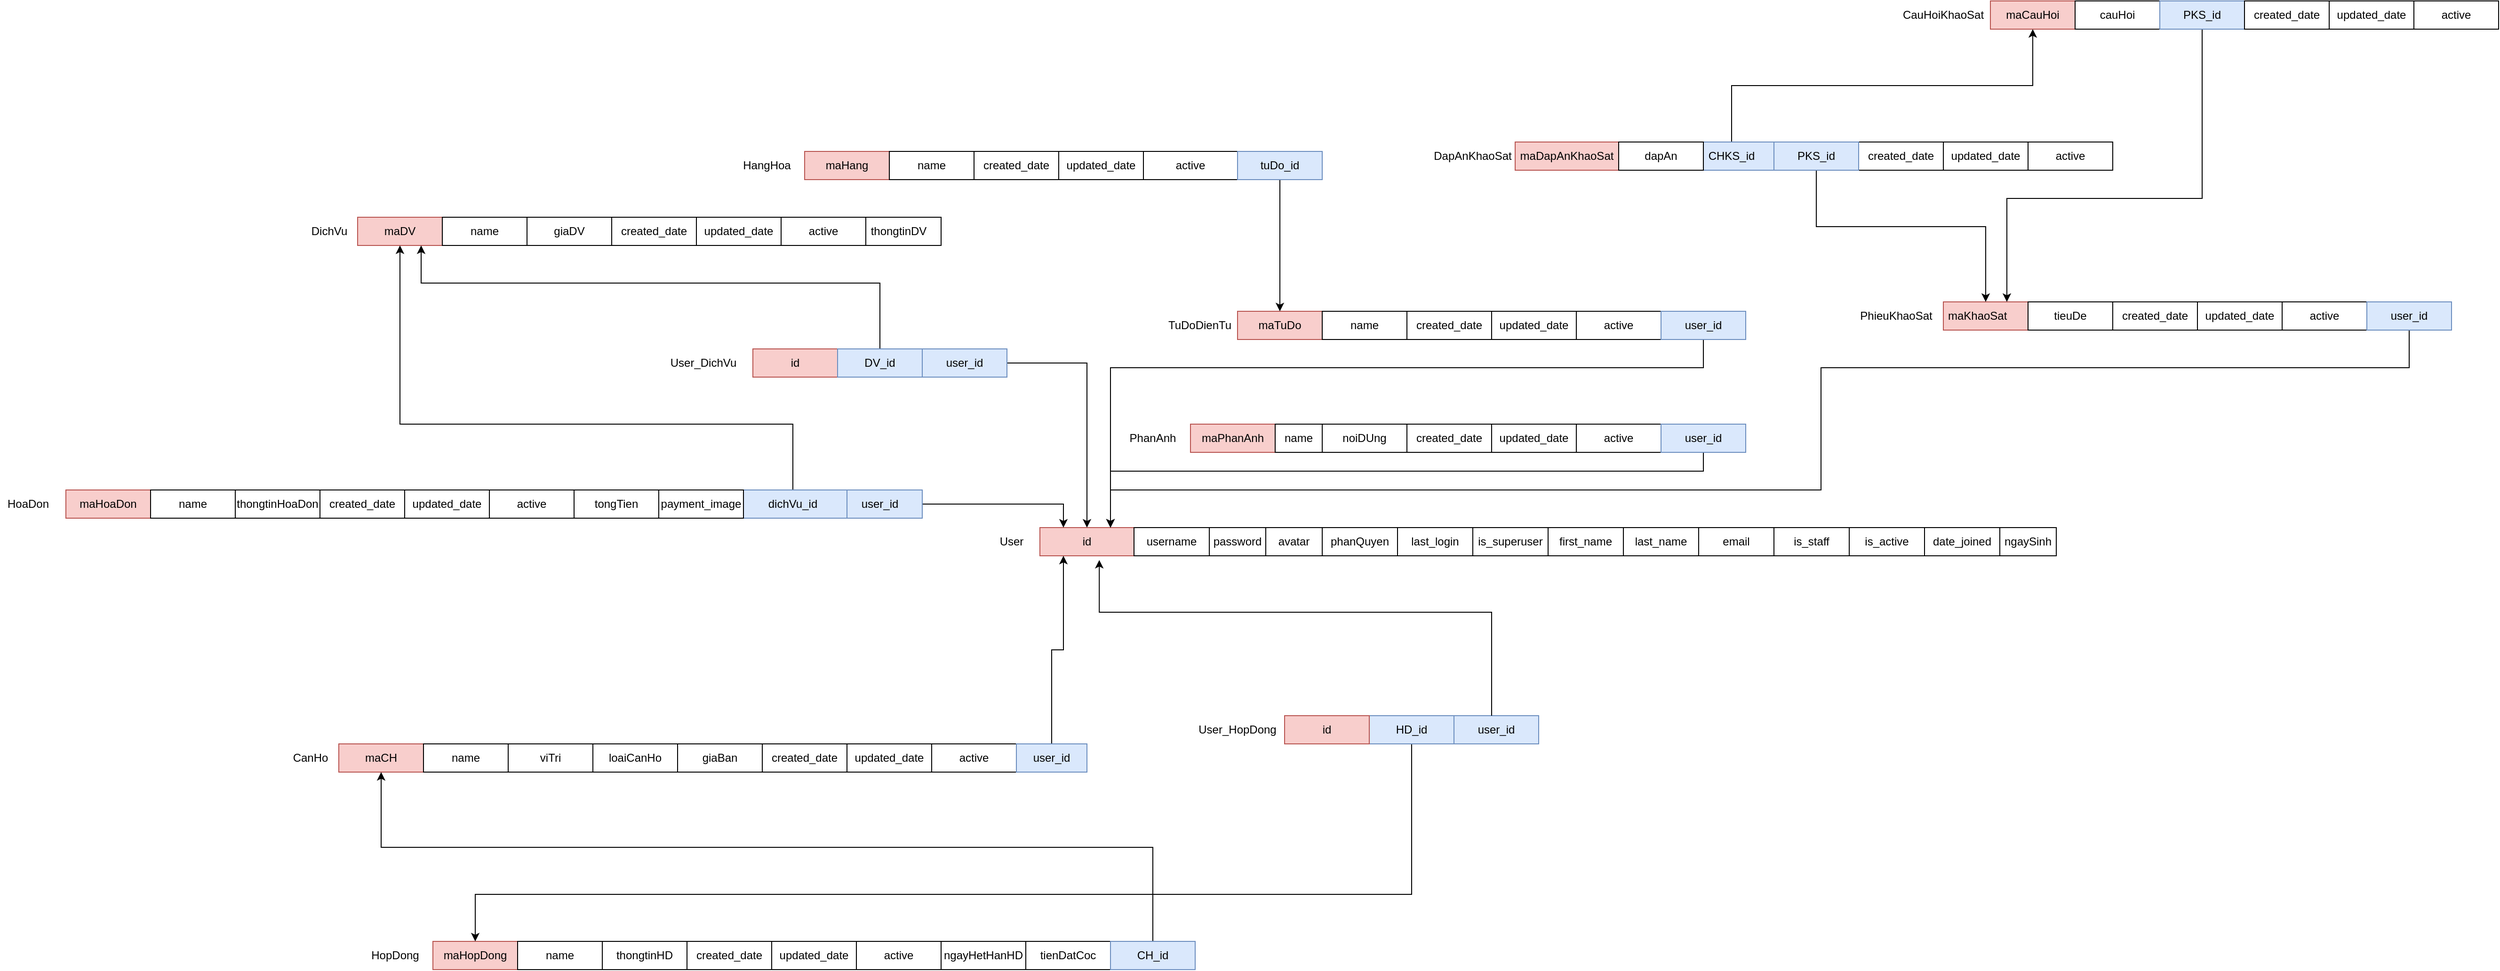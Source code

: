 <mxfile version="24.3.1" type="device">
  <diagram name="Page-1" id="q1O1vENpDjxw2p7QvaA1">
    <mxGraphModel dx="2453" dy="1975" grid="1" gridSize="10" guides="1" tooltips="1" connect="1" arrows="1" fold="1" page="1" pageScale="1" pageWidth="850" pageHeight="1100" math="0" shadow="0">
      <root>
        <mxCell id="0" />
        <mxCell id="1" parent="0" />
        <mxCell id="GTbB38UrbF-Rtl87e6up-108" value="id" style="rounded=0;whiteSpace=wrap;html=1;fillColor=#f8cecc;strokeColor=#b85450;" parent="1" vertex="1">
          <mxGeometry x="440" y="510" width="100" height="30" as="geometry" />
        </mxCell>
        <mxCell id="GTbB38UrbF-Rtl87e6up-109" value="User" style="text;html=1;align=center;verticalAlign=middle;whiteSpace=wrap;rounded=0;" parent="1" vertex="1">
          <mxGeometry x="380" y="510" width="60" height="30" as="geometry" />
        </mxCell>
        <mxCell id="GTbB38UrbF-Rtl87e6up-110" value="username" style="rounded=0;whiteSpace=wrap;html=1;" parent="1" vertex="1">
          <mxGeometry x="540" y="510" width="80" height="30" as="geometry" />
        </mxCell>
        <mxCell id="GTbB38UrbF-Rtl87e6up-111" value="password" style="rounded=0;whiteSpace=wrap;html=1;" parent="1" vertex="1">
          <mxGeometry x="620" y="510" width="60" height="30" as="geometry" />
        </mxCell>
        <mxCell id="GTbB38UrbF-Rtl87e6up-112" value="avatar" style="rounded=0;whiteSpace=wrap;html=1;" parent="1" vertex="1">
          <mxGeometry x="680" y="510" width="60" height="30" as="geometry" />
        </mxCell>
        <mxCell id="GTbB38UrbF-Rtl87e6up-113" value="phanQuyen" style="rounded=0;whiteSpace=wrap;html=1;" parent="1" vertex="1">
          <mxGeometry x="740" y="510" width="80" height="30" as="geometry" />
        </mxCell>
        <mxCell id="GTbB38UrbF-Rtl87e6up-114" value="maCH" style="rounded=0;whiteSpace=wrap;html=1;fillColor=#f8cecc;strokeColor=#b85450;" parent="1" vertex="1">
          <mxGeometry x="-305" y="740" width="90" height="30" as="geometry" />
        </mxCell>
        <mxCell id="GTbB38UrbF-Rtl87e6up-115" value="HopDong" style="text;html=1;align=center;verticalAlign=middle;whiteSpace=wrap;rounded=0;rotation=0;" parent="1" vertex="1">
          <mxGeometry x="-275" y="950" width="60" height="30" as="geometry" />
        </mxCell>
        <mxCell id="GTbB38UrbF-Rtl87e6up-116" value="name" style="rounded=0;whiteSpace=wrap;html=1;" parent="1" vertex="1">
          <mxGeometry x="-215" y="740" width="90" height="30" as="geometry" />
        </mxCell>
        <mxCell id="GTbB38UrbF-Rtl87e6up-117" value="viTri" style="rounded=0;whiteSpace=wrap;html=1;" parent="1" vertex="1">
          <mxGeometry x="-125" y="740" width="90" height="30" as="geometry" />
        </mxCell>
        <mxCell id="GTbB38UrbF-Rtl87e6up-118" value="loaiCanHo" style="rounded=0;whiteSpace=wrap;html=1;" parent="1" vertex="1">
          <mxGeometry x="-35" y="740" width="90" height="30" as="geometry" />
        </mxCell>
        <mxCell id="GTbB38UrbF-Rtl87e6up-119" value="giaBan" style="rounded=0;whiteSpace=wrap;html=1;" parent="1" vertex="1">
          <mxGeometry x="55" y="740" width="90" height="30" as="geometry" />
        </mxCell>
        <mxCell id="GTbB38UrbF-Rtl87e6up-120" value="first_name" style="rounded=0;whiteSpace=wrap;html=1;" parent="1" vertex="1">
          <mxGeometry x="980" y="510" width="80" height="30" as="geometry" />
        </mxCell>
        <mxCell id="GTbB38UrbF-Rtl87e6up-121" value="last_login" style="rounded=0;whiteSpace=wrap;html=1;" parent="1" vertex="1">
          <mxGeometry x="820" y="510" width="80" height="30" as="geometry" />
        </mxCell>
        <mxCell id="GTbB38UrbF-Rtl87e6up-122" value="is_superuser" style="rounded=0;whiteSpace=wrap;html=1;" parent="1" vertex="1">
          <mxGeometry x="900" y="510" width="80" height="30" as="geometry" />
        </mxCell>
        <mxCell id="GTbB38UrbF-Rtl87e6up-123" value="last_name" style="rounded=0;whiteSpace=wrap;html=1;" parent="1" vertex="1">
          <mxGeometry x="1060" y="510" width="80" height="30" as="geometry" />
        </mxCell>
        <mxCell id="GTbB38UrbF-Rtl87e6up-124" value="email" style="rounded=0;whiteSpace=wrap;html=1;" parent="1" vertex="1">
          <mxGeometry x="1140" y="510" width="80" height="30" as="geometry" />
        </mxCell>
        <mxCell id="GTbB38UrbF-Rtl87e6up-125" value="is_staff" style="rounded=0;whiteSpace=wrap;html=1;" parent="1" vertex="1">
          <mxGeometry x="1220" y="510" width="80" height="30" as="geometry" />
        </mxCell>
        <mxCell id="GTbB38UrbF-Rtl87e6up-126" value="is_active" style="rounded=0;whiteSpace=wrap;html=1;" parent="1" vertex="1">
          <mxGeometry x="1300" y="510" width="80" height="30" as="geometry" />
        </mxCell>
        <mxCell id="GTbB38UrbF-Rtl87e6up-127" value="date_joined" style="rounded=0;whiteSpace=wrap;html=1;" parent="1" vertex="1">
          <mxGeometry x="1380" y="510" width="80" height="30" as="geometry" />
        </mxCell>
        <mxCell id="GTbB38UrbF-Rtl87e6up-128" value="ngaySinh" style="rounded=0;whiteSpace=wrap;html=1;" parent="1" vertex="1">
          <mxGeometry x="1460" y="510" width="60" height="30" as="geometry" />
        </mxCell>
        <mxCell id="GTbB38UrbF-Rtl87e6up-129" value="CanHo" style="text;html=1;align=center;verticalAlign=middle;whiteSpace=wrap;rounded=0;" parent="1" vertex="1">
          <mxGeometry x="-365" y="740" width="60" height="30" as="geometry" />
        </mxCell>
        <mxCell id="GTbB38UrbF-Rtl87e6up-130" value="maHopDong" style="rounded=0;whiteSpace=wrap;html=1;fillColor=#f8cecc;strokeColor=#b85450;" parent="1" vertex="1">
          <mxGeometry x="-205" y="950" width="90" height="30" as="geometry" />
        </mxCell>
        <mxCell id="GTbB38UrbF-Rtl87e6up-131" value="name" style="rounded=0;whiteSpace=wrap;html=1;" parent="1" vertex="1">
          <mxGeometry x="-115" y="950" width="90" height="30" as="geometry" />
        </mxCell>
        <mxCell id="GTbB38UrbF-Rtl87e6up-132" value="thongtinHD" style="rounded=0;whiteSpace=wrap;html=1;" parent="1" vertex="1">
          <mxGeometry x="-25" y="950" width="90" height="30" as="geometry" />
        </mxCell>
        <mxCell id="GTbB38UrbF-Rtl87e6up-133" value="created_date" style="rounded=0;whiteSpace=wrap;html=1;" parent="1" vertex="1">
          <mxGeometry x="65" y="950" width="90" height="30" as="geometry" />
        </mxCell>
        <mxCell id="GTbB38UrbF-Rtl87e6up-134" value="ngayHetHanHD" style="rounded=0;whiteSpace=wrap;html=1;" parent="1" vertex="1">
          <mxGeometry x="335" y="950" width="90" height="30" as="geometry" />
        </mxCell>
        <mxCell id="GTbB38UrbF-Rtl87e6up-135" value="tienDatCoc" style="rounded=0;whiteSpace=wrap;html=1;" parent="1" vertex="1">
          <mxGeometry x="425" y="950" width="90" height="30" as="geometry" />
        </mxCell>
        <mxCell id="GTbB38UrbF-Rtl87e6up-136" value="HoaDon" style="text;html=1;align=center;verticalAlign=middle;whiteSpace=wrap;rounded=0;rotation=0;" parent="1" vertex="1">
          <mxGeometry x="-665" y="470" width="60" height="30" as="geometry" />
        </mxCell>
        <mxCell id="GTbB38UrbF-Rtl87e6up-137" value="maHoaDon" style="rounded=0;whiteSpace=wrap;html=1;fillColor=#f8cecc;strokeColor=#b85450;" parent="1" vertex="1">
          <mxGeometry x="-595" y="470" width="90" height="30" as="geometry" />
        </mxCell>
        <mxCell id="GTbB38UrbF-Rtl87e6up-138" value="name" style="rounded=0;whiteSpace=wrap;html=1;" parent="1" vertex="1">
          <mxGeometry x="-505" y="470" width="90" height="30" as="geometry" />
        </mxCell>
        <mxCell id="GTbB38UrbF-Rtl87e6up-139" value="thongtinHoaDon" style="rounded=0;whiteSpace=wrap;html=1;" parent="1" vertex="1">
          <mxGeometry x="-415" y="470" width="90" height="30" as="geometry" />
        </mxCell>
        <mxCell id="GTbB38UrbF-Rtl87e6up-140" value="created_date" style="rounded=0;whiteSpace=wrap;html=1;" parent="1" vertex="1">
          <mxGeometry x="-325" y="470" width="90" height="30" as="geometry" />
        </mxCell>
        <mxCell id="GTbB38UrbF-Rtl87e6up-141" value="tongTien" style="rounded=0;whiteSpace=wrap;html=1;" parent="1" vertex="1">
          <mxGeometry x="-55" y="470" width="90" height="30" as="geometry" />
        </mxCell>
        <mxCell id="GTbB38UrbF-Rtl87e6up-142" value="DichVu" style="text;html=1;align=center;verticalAlign=middle;whiteSpace=wrap;rounded=0;rotation=0;" parent="1" vertex="1">
          <mxGeometry x="-345" y="180" width="60" height="30" as="geometry" />
        </mxCell>
        <mxCell id="GTbB38UrbF-Rtl87e6up-143" value="maDV" style="rounded=0;whiteSpace=wrap;html=1;fillColor=#f8cecc;strokeColor=#b85450;" parent="1" vertex="1">
          <mxGeometry x="-285" y="180" width="90" height="30" as="geometry" />
        </mxCell>
        <mxCell id="GTbB38UrbF-Rtl87e6up-144" value="name" style="rounded=0;whiteSpace=wrap;html=1;" parent="1" vertex="1">
          <mxGeometry x="-195" y="180" width="90" height="30" as="geometry" />
        </mxCell>
        <mxCell id="GTbB38UrbF-Rtl87e6up-145" value="giaDV" style="rounded=0;whiteSpace=wrap;html=1;" parent="1" vertex="1">
          <mxGeometry x="-105" y="180" width="90" height="30" as="geometry" />
        </mxCell>
        <mxCell id="GTbB38UrbF-Rtl87e6up-146" value="created_date" style="rounded=0;whiteSpace=wrap;html=1;" parent="1" vertex="1">
          <mxGeometry x="-15" y="180" width="90" height="30" as="geometry" />
        </mxCell>
        <mxCell id="GTbB38UrbF-Rtl87e6up-147" value="thongtinDV" style="rounded=0;whiteSpace=wrap;html=1;" parent="1" vertex="1">
          <mxGeometry x="245" y="180" width="90" height="30" as="geometry" />
        </mxCell>
        <mxCell id="GTbB38UrbF-Rtl87e6up-148" value="TuDoDienTu" style="text;html=1;align=center;verticalAlign=middle;whiteSpace=wrap;rounded=0;rotation=0;" parent="1" vertex="1">
          <mxGeometry x="580" y="280" width="60" height="30" as="geometry" />
        </mxCell>
        <mxCell id="GTbB38UrbF-Rtl87e6up-149" value="maTuDo" style="rounded=0;whiteSpace=wrap;html=1;fillColor=#f8cecc;strokeColor=#b85450;" parent="1" vertex="1">
          <mxGeometry x="650" y="280" width="90" height="30" as="geometry" />
        </mxCell>
        <mxCell id="GTbB38UrbF-Rtl87e6up-150" value="name" style="rounded=0;whiteSpace=wrap;html=1;" parent="1" vertex="1">
          <mxGeometry x="740" y="280" width="90" height="30" as="geometry" />
        </mxCell>
        <mxCell id="GTbB38UrbF-Rtl87e6up-151" value="created_date" style="rounded=0;whiteSpace=wrap;html=1;" parent="1" vertex="1">
          <mxGeometry x="830" y="280" width="90" height="30" as="geometry" />
        </mxCell>
        <mxCell id="GTbB38UrbF-Rtl87e6up-152" value="active" style="rounded=0;whiteSpace=wrap;html=1;" parent="1" vertex="1">
          <mxGeometry x="1010" y="280" width="90" height="30" as="geometry" />
        </mxCell>
        <mxCell id="GTbB38UrbF-Rtl87e6up-153" value="updated_date" style="rounded=0;whiteSpace=wrap;html=1;" parent="1" vertex="1">
          <mxGeometry x="920" y="280" width="90" height="30" as="geometry" />
        </mxCell>
        <mxCell id="GTbB38UrbF-Rtl87e6up-154" value="updated_date" style="rounded=0;whiteSpace=wrap;html=1;" parent="1" vertex="1">
          <mxGeometry x="75" y="180" width="90" height="30" as="geometry" />
        </mxCell>
        <mxCell id="GTbB38UrbF-Rtl87e6up-155" value="active" style="rounded=0;whiteSpace=wrap;html=1;" parent="1" vertex="1">
          <mxGeometry x="165" y="180" width="90" height="30" as="geometry" />
        </mxCell>
        <mxCell id="GTbB38UrbF-Rtl87e6up-156" value="updated_date" style="rounded=0;whiteSpace=wrap;html=1;" parent="1" vertex="1">
          <mxGeometry x="-235" y="470" width="90" height="30" as="geometry" />
        </mxCell>
        <mxCell id="GTbB38UrbF-Rtl87e6up-157" value="active" style="rounded=0;whiteSpace=wrap;html=1;" parent="1" vertex="1">
          <mxGeometry x="-145" y="470" width="90" height="30" as="geometry" />
        </mxCell>
        <mxCell id="GTbB38UrbF-Rtl87e6up-158" value="updated_date" style="rounded=0;whiteSpace=wrap;html=1;" parent="1" vertex="1">
          <mxGeometry x="155" y="950" width="90" height="30" as="geometry" />
        </mxCell>
        <mxCell id="GTbB38UrbF-Rtl87e6up-159" value="active" style="rounded=0;whiteSpace=wrap;html=1;" parent="1" vertex="1">
          <mxGeometry x="245" y="950" width="90" height="30" as="geometry" />
        </mxCell>
        <mxCell id="GTbB38UrbF-Rtl87e6up-160" value="updated_date" style="rounded=0;whiteSpace=wrap;html=1;" parent="1" vertex="1">
          <mxGeometry x="235" y="740" width="90" height="30" as="geometry" />
        </mxCell>
        <mxCell id="GTbB38UrbF-Rtl87e6up-161" value="created_date" style="rounded=0;whiteSpace=wrap;html=1;" parent="1" vertex="1">
          <mxGeometry x="145" y="740" width="90" height="30" as="geometry" />
        </mxCell>
        <mxCell id="GTbB38UrbF-Rtl87e6up-162" value="active" style="rounded=0;whiteSpace=wrap;html=1;" parent="1" vertex="1">
          <mxGeometry x="325" y="740" width="90" height="30" as="geometry" />
        </mxCell>
        <mxCell id="GTbB38UrbF-Rtl87e6up-163" value="HangHoa" style="text;html=1;align=center;verticalAlign=middle;whiteSpace=wrap;rounded=0;rotation=0;" parent="1" vertex="1">
          <mxGeometry x="120" y="110" width="60" height="30" as="geometry" />
        </mxCell>
        <mxCell id="GTbB38UrbF-Rtl87e6up-164" value="maHang" style="rounded=0;whiteSpace=wrap;html=1;fillColor=#f8cecc;strokeColor=#b85450;" parent="1" vertex="1">
          <mxGeometry x="190" y="110" width="90" height="30" as="geometry" />
        </mxCell>
        <mxCell id="GTbB38UrbF-Rtl87e6up-165" value="name" style="rounded=0;whiteSpace=wrap;html=1;" parent="1" vertex="1">
          <mxGeometry x="280" y="110" width="90" height="30" as="geometry" />
        </mxCell>
        <mxCell id="GTbB38UrbF-Rtl87e6up-166" value="created_date" style="rounded=0;whiteSpace=wrap;html=1;" parent="1" vertex="1">
          <mxGeometry x="370" y="110" width="90" height="30" as="geometry" />
        </mxCell>
        <mxCell id="GTbB38UrbF-Rtl87e6up-167" value="active" style="rounded=0;whiteSpace=wrap;html=1;" parent="1" vertex="1">
          <mxGeometry x="550" y="110" width="100" height="30" as="geometry" />
        </mxCell>
        <mxCell id="GTbB38UrbF-Rtl87e6up-168" value="updated_date" style="rounded=0;whiteSpace=wrap;html=1;" parent="1" vertex="1">
          <mxGeometry x="460" y="110" width="90" height="30" as="geometry" />
        </mxCell>
        <mxCell id="GTbB38UrbF-Rtl87e6up-169" value="PhanAnh" style="text;html=1;align=center;verticalAlign=middle;whiteSpace=wrap;rounded=0;rotation=0;" parent="1" vertex="1">
          <mxGeometry x="530" y="400" width="60" height="30" as="geometry" />
        </mxCell>
        <mxCell id="GTbB38UrbF-Rtl87e6up-170" value="maPhanAnh" style="rounded=0;whiteSpace=wrap;html=1;fillColor=#f8cecc;strokeColor=#b85450;" parent="1" vertex="1">
          <mxGeometry x="600" y="400" width="90" height="30" as="geometry" />
        </mxCell>
        <mxCell id="GTbB38UrbF-Rtl87e6up-171" value="noiDUng" style="rounded=0;whiteSpace=wrap;html=1;" parent="1" vertex="1">
          <mxGeometry x="740" y="400" width="90" height="30" as="geometry" />
        </mxCell>
        <mxCell id="GTbB38UrbF-Rtl87e6up-172" value="created_date" style="rounded=0;whiteSpace=wrap;html=1;" parent="1" vertex="1">
          <mxGeometry x="830" y="400" width="90" height="30" as="geometry" />
        </mxCell>
        <mxCell id="GTbB38UrbF-Rtl87e6up-173" value="active" style="rounded=0;whiteSpace=wrap;html=1;" parent="1" vertex="1">
          <mxGeometry x="1010" y="400" width="90" height="30" as="geometry" />
        </mxCell>
        <mxCell id="GTbB38UrbF-Rtl87e6up-174" value="updated_date" style="rounded=0;whiteSpace=wrap;html=1;" parent="1" vertex="1">
          <mxGeometry x="920" y="400" width="90" height="30" as="geometry" />
        </mxCell>
        <mxCell id="GTbB38UrbF-Rtl87e6up-175" value="PhieuKhaoSat" style="text;html=1;align=center;verticalAlign=middle;whiteSpace=wrap;rounded=0;rotation=0;" parent="1" vertex="1">
          <mxGeometry x="1320" y="270" width="60" height="30" as="geometry" />
        </mxCell>
        <mxCell id="GTbB38UrbF-Rtl87e6up-176" value="maKhaoSat&lt;span style=&quot;white-space: pre;&quot;&gt;&#x9;&lt;/span&gt;" style="rounded=0;whiteSpace=wrap;html=1;fillColor=#f8cecc;strokeColor=#b85450;" parent="1" vertex="1">
          <mxGeometry x="1400" y="270" width="90" height="30" as="geometry" />
        </mxCell>
        <mxCell id="GTbB38UrbF-Rtl87e6up-177" value="tieuDe" style="rounded=0;whiteSpace=wrap;html=1;" parent="1" vertex="1">
          <mxGeometry x="1490" y="270" width="90" height="30" as="geometry" />
        </mxCell>
        <mxCell id="GTbB38UrbF-Rtl87e6up-179" value="active" style="rounded=0;whiteSpace=wrap;html=1;" parent="1" vertex="1">
          <mxGeometry x="1760" y="270" width="90" height="30" as="geometry" />
        </mxCell>
        <mxCell id="GTbB38UrbF-Rtl87e6up-180" value="updated_date" style="rounded=0;whiteSpace=wrap;html=1;" parent="1" vertex="1">
          <mxGeometry x="1670" y="270" width="90" height="30" as="geometry" />
        </mxCell>
        <mxCell id="GTbB38UrbF-Rtl87e6up-181" value="created_date" style="rounded=0;whiteSpace=wrap;html=1;" parent="1" vertex="1">
          <mxGeometry x="1580" y="270" width="90" height="30" as="geometry" />
        </mxCell>
        <mxCell id="GTbB38UrbF-Rtl87e6up-182" style="edgeStyle=orthogonalEdgeStyle;rounded=0;orthogonalLoop=1;jettySize=auto;html=1;entryX=0.25;entryY=0;entryDx=0;entryDy=0;" parent="1" source="GTbB38UrbF-Rtl87e6up-183" target="GTbB38UrbF-Rtl87e6up-108" edge="1">
          <mxGeometry relative="1" as="geometry" />
        </mxCell>
        <mxCell id="GTbB38UrbF-Rtl87e6up-183" value="user_id" style="rounded=0;whiteSpace=wrap;html=1;fillColor=#dae8fc;strokeColor=#6c8ebf;" parent="1" vertex="1">
          <mxGeometry x="225" y="470" width="90" height="30" as="geometry" />
        </mxCell>
        <mxCell id="GTbB38UrbF-Rtl87e6up-219" style="edgeStyle=orthogonalEdgeStyle;rounded=0;orthogonalLoop=1;jettySize=auto;html=1;entryX=0.5;entryY=0;entryDx=0;entryDy=0;" parent="1" source="GTbB38UrbF-Rtl87e6up-185" target="GTbB38UrbF-Rtl87e6up-108" edge="1">
          <mxGeometry relative="1" as="geometry" />
        </mxCell>
        <mxCell id="GTbB38UrbF-Rtl87e6up-185" value="user_id" style="rounded=0;whiteSpace=wrap;html=1;fillColor=#dae8fc;strokeColor=#6c8ebf;" parent="1" vertex="1">
          <mxGeometry x="315" y="320" width="90" height="30" as="geometry" />
        </mxCell>
        <mxCell id="GTbB38UrbF-Rtl87e6up-187" style="edgeStyle=orthogonalEdgeStyle;rounded=0;orthogonalLoop=1;jettySize=auto;html=1;entryX=0.5;entryY=1;entryDx=0;entryDy=0;" parent="1" source="GTbB38UrbF-Rtl87e6up-188" target="GTbB38UrbF-Rtl87e6up-143" edge="1">
          <mxGeometry relative="1" as="geometry">
            <Array as="points">
              <mxPoint x="178" y="400" />
              <mxPoint x="-240" y="400" />
            </Array>
          </mxGeometry>
        </mxCell>
        <mxCell id="GTbB38UrbF-Rtl87e6up-188" value="dichVu_id" style="rounded=0;whiteSpace=wrap;html=1;fillColor=#dae8fc;strokeColor=#6c8ebf;" parent="1" vertex="1">
          <mxGeometry x="120" y="470" width="115" height="30" as="geometry" />
        </mxCell>
        <mxCell id="GTbB38UrbF-Rtl87e6up-192" style="edgeStyle=orthogonalEdgeStyle;rounded=0;orthogonalLoop=1;jettySize=auto;html=1;entryX=0.75;entryY=0;entryDx=0;entryDy=0;" parent="1" source="GTbB38UrbF-Rtl87e6up-193" target="GTbB38UrbF-Rtl87e6up-108" edge="1">
          <mxGeometry relative="1" as="geometry">
            <Array as="points">
              <mxPoint x="1145" y="340" />
              <mxPoint x="515" y="340" />
            </Array>
          </mxGeometry>
        </mxCell>
        <mxCell id="GTbB38UrbF-Rtl87e6up-193" value="user_id" style="rounded=0;whiteSpace=wrap;html=1;fillColor=#dae8fc;strokeColor=#6c8ebf;" parent="1" vertex="1">
          <mxGeometry x="1100" y="280" width="90" height="30" as="geometry" />
        </mxCell>
        <mxCell id="GTbB38UrbF-Rtl87e6up-194" style="edgeStyle=orthogonalEdgeStyle;rounded=0;orthogonalLoop=1;jettySize=auto;html=1;entryX=0.5;entryY=0;entryDx=0;entryDy=0;" parent="1" source="GTbB38UrbF-Rtl87e6up-195" target="GTbB38UrbF-Rtl87e6up-149" edge="1">
          <mxGeometry relative="1" as="geometry" />
        </mxCell>
        <mxCell id="GTbB38UrbF-Rtl87e6up-195" value="tuDo_id" style="rounded=0;whiteSpace=wrap;html=1;fillColor=#dae8fc;strokeColor=#6c8ebf;" parent="1" vertex="1">
          <mxGeometry x="650" y="110" width="90" height="30" as="geometry" />
        </mxCell>
        <mxCell id="GTbB38UrbF-Rtl87e6up-196" style="edgeStyle=orthogonalEdgeStyle;rounded=0;orthogonalLoop=1;jettySize=auto;html=1;entryX=0.5;entryY=1;entryDx=0;entryDy=0;" parent="1" source="GTbB38UrbF-Rtl87e6up-197" target="GTbB38UrbF-Rtl87e6up-114" edge="1">
          <mxGeometry relative="1" as="geometry">
            <Array as="points">
              <mxPoint x="560" y="850" />
              <mxPoint x="-260" y="850" />
            </Array>
          </mxGeometry>
        </mxCell>
        <mxCell id="GTbB38UrbF-Rtl87e6up-197" value="CH_id" style="rounded=0;whiteSpace=wrap;html=1;fillColor=#dae8fc;strokeColor=#6c8ebf;" parent="1" vertex="1">
          <mxGeometry x="515" y="950" width="90" height="30" as="geometry" />
        </mxCell>
        <mxCell id="GTbB38UrbF-Rtl87e6up-198" style="edgeStyle=orthogonalEdgeStyle;rounded=0;orthogonalLoop=1;jettySize=auto;html=1;entryX=0.25;entryY=1;entryDx=0;entryDy=0;" parent="1" source="GTbB38UrbF-Rtl87e6up-199" target="GTbB38UrbF-Rtl87e6up-108" edge="1">
          <mxGeometry relative="1" as="geometry" />
        </mxCell>
        <mxCell id="GTbB38UrbF-Rtl87e6up-199" value="user_id" style="rounded=0;whiteSpace=wrap;html=1;fillColor=#dae8fc;strokeColor=#6c8ebf;" parent="1" vertex="1">
          <mxGeometry x="415" y="740" width="75" height="30" as="geometry" />
        </mxCell>
        <mxCell id="GTbB38UrbF-Rtl87e6up-200" value="User_HopDong" style="text;html=1;align=center;verticalAlign=middle;whiteSpace=wrap;rounded=0;" parent="1" vertex="1">
          <mxGeometry x="620" y="710" width="60" height="30" as="geometry" />
        </mxCell>
        <mxCell id="GTbB38UrbF-Rtl87e6up-201" style="edgeStyle=orthogonalEdgeStyle;rounded=0;orthogonalLoop=1;jettySize=auto;html=1;entryX=0.5;entryY=0;entryDx=0;entryDy=0;exitX=0.5;exitY=1;exitDx=0;exitDy=0;" parent="1" source="GTbB38UrbF-Rtl87e6up-202" target="GTbB38UrbF-Rtl87e6up-130" edge="1">
          <mxGeometry relative="1" as="geometry">
            <Array as="points">
              <mxPoint x="835" y="900" />
              <mxPoint x="-160" y="900" />
            </Array>
          </mxGeometry>
        </mxCell>
        <mxCell id="GTbB38UrbF-Rtl87e6up-202" value="HD_id" style="rounded=0;whiteSpace=wrap;html=1;fillColor=#dae8fc;strokeColor=#6c8ebf;" parent="1" vertex="1">
          <mxGeometry x="790" y="710" width="90" height="30" as="geometry" />
        </mxCell>
        <mxCell id="GTbB38UrbF-Rtl87e6up-203" value="id" style="rounded=0;whiteSpace=wrap;html=1;fillColor=#f8cecc;strokeColor=#b85450;" parent="1" vertex="1">
          <mxGeometry x="700" y="710" width="90" height="30" as="geometry" />
        </mxCell>
        <mxCell id="GTbB38UrbF-Rtl87e6up-204" value="user_id" style="rounded=0;whiteSpace=wrap;html=1;fillColor=#dae8fc;strokeColor=#6c8ebf;" parent="1" vertex="1">
          <mxGeometry x="880" y="710" width="90" height="30" as="geometry" />
        </mxCell>
        <mxCell id="GTbB38UrbF-Rtl87e6up-205" style="edgeStyle=orthogonalEdgeStyle;rounded=0;orthogonalLoop=1;jettySize=auto;html=1;entryX=0.631;entryY=1.148;entryDx=0;entryDy=0;entryPerimeter=0;" parent="1" source="GTbB38UrbF-Rtl87e6up-204" target="GTbB38UrbF-Rtl87e6up-108" edge="1">
          <mxGeometry relative="1" as="geometry">
            <Array as="points">
              <mxPoint x="920" y="600" />
              <mxPoint x="503" y="600" />
            </Array>
          </mxGeometry>
        </mxCell>
        <mxCell id="GTbB38UrbF-Rtl87e6up-206" style="edgeStyle=orthogonalEdgeStyle;rounded=0;orthogonalLoop=1;jettySize=auto;html=1;entryX=0.75;entryY=0;entryDx=0;entryDy=0;" parent="1" source="GTbB38UrbF-Rtl87e6up-207" target="GTbB38UrbF-Rtl87e6up-108" edge="1">
          <mxGeometry relative="1" as="geometry">
            <Array as="points">
              <mxPoint x="1145" y="450" />
              <mxPoint x="515" y="450" />
            </Array>
          </mxGeometry>
        </mxCell>
        <mxCell id="GTbB38UrbF-Rtl87e6up-207" value="user_id" style="rounded=0;whiteSpace=wrap;html=1;fillColor=#dae8fc;strokeColor=#6c8ebf;" parent="1" vertex="1">
          <mxGeometry x="1100" y="400" width="90" height="30" as="geometry" />
        </mxCell>
        <mxCell id="GTbB38UrbF-Rtl87e6up-214" value="name" style="rounded=0;whiteSpace=wrap;html=1;" parent="1" vertex="1">
          <mxGeometry x="690" y="400" width="50" height="30" as="geometry" />
        </mxCell>
        <mxCell id="GTbB38UrbF-Rtl87e6up-215" value="User_DichVu" style="text;html=1;align=center;verticalAlign=middle;whiteSpace=wrap;rounded=0;rotation=0;" parent="1" vertex="1">
          <mxGeometry x="40" y="320" width="85" height="30" as="geometry" />
        </mxCell>
        <mxCell id="GTbB38UrbF-Rtl87e6up-218" style="edgeStyle=orthogonalEdgeStyle;rounded=0;orthogonalLoop=1;jettySize=auto;html=1;entryX=0.75;entryY=1;entryDx=0;entryDy=0;exitX=0.5;exitY=0;exitDx=0;exitDy=0;" parent="1" source="GTbB38UrbF-Rtl87e6up-217" target="GTbB38UrbF-Rtl87e6up-143" edge="1">
          <mxGeometry relative="1" as="geometry">
            <Array as="points">
              <mxPoint x="270" y="250" />
              <mxPoint x="-217" y="250" />
            </Array>
          </mxGeometry>
        </mxCell>
        <mxCell id="GTbB38UrbF-Rtl87e6up-216" value="id" style="rounded=0;whiteSpace=wrap;html=1;fillColor=#f8cecc;strokeColor=#b85450;" parent="1" vertex="1">
          <mxGeometry x="135" y="320" width="90" height="30" as="geometry" />
        </mxCell>
        <mxCell id="GTbB38UrbF-Rtl87e6up-217" value="DV_id" style="rounded=0;whiteSpace=wrap;html=1;fillColor=#dae8fc;strokeColor=#6c8ebf;" parent="1" vertex="1">
          <mxGeometry x="225" y="320" width="90" height="30" as="geometry" />
        </mxCell>
        <mxCell id="GTbB38UrbF-Rtl87e6up-221" value="CauHoiKhaoSat" style="text;html=1;align=center;verticalAlign=middle;whiteSpace=wrap;rounded=0;rotation=0;" parent="1" vertex="1">
          <mxGeometry x="1370" y="-50" width="60" height="30" as="geometry" />
        </mxCell>
        <mxCell id="GTbB38UrbF-Rtl87e6up-222" value="maCauHoi" style="rounded=0;whiteSpace=wrap;html=1;fillColor=#f8cecc;strokeColor=#b85450;" parent="1" vertex="1">
          <mxGeometry x="1450" y="-50" width="90" height="30" as="geometry" />
        </mxCell>
        <mxCell id="GTbB38UrbF-Rtl87e6up-223" value="cauHoi" style="rounded=0;whiteSpace=wrap;html=1;" parent="1" vertex="1">
          <mxGeometry x="1540" y="-50" width="90" height="30" as="geometry" />
        </mxCell>
        <mxCell id="GTbB38UrbF-Rtl87e6up-240" style="edgeStyle=orthogonalEdgeStyle;rounded=0;orthogonalLoop=1;jettySize=auto;html=1;entryX=0.75;entryY=0;entryDx=0;entryDy=0;exitX=0.5;exitY=1;exitDx=0;exitDy=0;" parent="1" source="GTbB38UrbF-Rtl87e6up-224" target="GTbB38UrbF-Rtl87e6up-176" edge="1">
          <mxGeometry relative="1" as="geometry">
            <Array as="points">
              <mxPoint x="1675" y="160" />
              <mxPoint x="1468" y="160" />
            </Array>
          </mxGeometry>
        </mxCell>
        <mxCell id="GTbB38UrbF-Rtl87e6up-224" value="PKS_id" style="rounded=0;whiteSpace=wrap;html=1;fillColor=#dae8fc;strokeColor=#6c8ebf;" parent="1" vertex="1">
          <mxGeometry x="1630" y="-50" width="90" height="30" as="geometry" />
        </mxCell>
        <mxCell id="GTbB38UrbF-Rtl87e6up-225" value="active" style="rounded=0;whiteSpace=wrap;html=1;" parent="1" vertex="1">
          <mxGeometry x="1900" y="-50" width="90" height="30" as="geometry" />
        </mxCell>
        <mxCell id="GTbB38UrbF-Rtl87e6up-226" value="updated_date" style="rounded=0;whiteSpace=wrap;html=1;" parent="1" vertex="1">
          <mxGeometry x="1810" y="-50" width="90" height="30" as="geometry" />
        </mxCell>
        <mxCell id="GTbB38UrbF-Rtl87e6up-227" value="created_date" style="rounded=0;whiteSpace=wrap;html=1;" parent="1" vertex="1">
          <mxGeometry x="1720" y="-50" width="90" height="30" as="geometry" />
        </mxCell>
        <mxCell id="GTbB38UrbF-Rtl87e6up-229" value="DapAnKhaoSat" style="text;html=1;align=center;verticalAlign=middle;whiteSpace=wrap;rounded=0;rotation=0;" parent="1" vertex="1">
          <mxGeometry x="870" y="100" width="60" height="30" as="geometry" />
        </mxCell>
        <mxCell id="GTbB38UrbF-Rtl87e6up-230" value="maDapAnKhaoSat" style="rounded=0;whiteSpace=wrap;html=1;fillColor=#f8cecc;strokeColor=#b85450;" parent="1" vertex="1">
          <mxGeometry x="945" y="100" width="110" height="30" as="geometry" />
        </mxCell>
        <mxCell id="GTbB38UrbF-Rtl87e6up-247" style="edgeStyle=orthogonalEdgeStyle;rounded=0;orthogonalLoop=1;jettySize=auto;html=1;entryX=0.5;entryY=1;entryDx=0;entryDy=0;" parent="1" source="GTbB38UrbF-Rtl87e6up-232" target="GTbB38UrbF-Rtl87e6up-222" edge="1">
          <mxGeometry relative="1" as="geometry">
            <Array as="points">
              <mxPoint x="1175" y="40" />
              <mxPoint x="1495" y="40" />
            </Array>
          </mxGeometry>
        </mxCell>
        <mxCell id="GTbB38UrbF-Rtl87e6up-232" value="CHKS_id" style="rounded=0;whiteSpace=wrap;html=1;fillColor=#dae8fc;strokeColor=#6c8ebf;" parent="1" vertex="1">
          <mxGeometry x="1130" y="100" width="90" height="30" as="geometry" />
        </mxCell>
        <mxCell id="GTbB38UrbF-Rtl87e6up-233" value="active" style="rounded=0;whiteSpace=wrap;html=1;" parent="1" vertex="1">
          <mxGeometry x="1490" y="100" width="90" height="30" as="geometry" />
        </mxCell>
        <mxCell id="GTbB38UrbF-Rtl87e6up-234" value="updated_date" style="rounded=0;whiteSpace=wrap;html=1;" parent="1" vertex="1">
          <mxGeometry x="1400" y="100" width="90" height="30" as="geometry" />
        </mxCell>
        <mxCell id="GTbB38UrbF-Rtl87e6up-235" value="created_date" style="rounded=0;whiteSpace=wrap;html=1;" parent="1" vertex="1">
          <mxGeometry x="1310" y="100" width="90" height="30" as="geometry" />
        </mxCell>
        <mxCell id="GTbB38UrbF-Rtl87e6up-243" style="edgeStyle=orthogonalEdgeStyle;rounded=0;orthogonalLoop=1;jettySize=auto;html=1;entryX=0.75;entryY=0;entryDx=0;entryDy=0;" parent="1" source="GTbB38UrbF-Rtl87e6up-242" target="GTbB38UrbF-Rtl87e6up-108" edge="1">
          <mxGeometry relative="1" as="geometry">
            <Array as="points">
              <mxPoint x="1895" y="340" />
              <mxPoint x="1270" y="340" />
              <mxPoint x="1270" y="470" />
              <mxPoint x="515" y="470" />
            </Array>
          </mxGeometry>
        </mxCell>
        <mxCell id="GTbB38UrbF-Rtl87e6up-242" value="user_id" style="rounded=0;whiteSpace=wrap;html=1;fillColor=#dae8fc;strokeColor=#6c8ebf;" parent="1" vertex="1">
          <mxGeometry x="1850" y="270" width="90" height="30" as="geometry" />
        </mxCell>
        <mxCell id="GTbB38UrbF-Rtl87e6up-249" style="edgeStyle=orthogonalEdgeStyle;rounded=0;orthogonalLoop=1;jettySize=auto;html=1;entryX=0.5;entryY=0;entryDx=0;entryDy=0;" parent="1" source="GTbB38UrbF-Rtl87e6up-248" target="GTbB38UrbF-Rtl87e6up-176" edge="1">
          <mxGeometry relative="1" as="geometry">
            <Array as="points">
              <mxPoint x="1265" y="190" />
              <mxPoint x="1445" y="190" />
            </Array>
          </mxGeometry>
        </mxCell>
        <mxCell id="GTbB38UrbF-Rtl87e6up-248" value="PKS_id" style="rounded=0;whiteSpace=wrap;html=1;fillColor=#dae8fc;strokeColor=#6c8ebf;" parent="1" vertex="1">
          <mxGeometry x="1220" y="100" width="90" height="30" as="geometry" />
        </mxCell>
        <mxCell id="GTbB38UrbF-Rtl87e6up-250" value="dapAn" style="rounded=0;whiteSpace=wrap;html=1;" parent="1" vertex="1">
          <mxGeometry x="1055" y="100" width="90" height="30" as="geometry" />
        </mxCell>
        <mxCell id="GTbB38UrbF-Rtl87e6up-254" value="payment_image" style="rounded=0;whiteSpace=wrap;html=1;" parent="1" vertex="1">
          <mxGeometry x="35" y="470" width="90" height="30" as="geometry" />
        </mxCell>
      </root>
    </mxGraphModel>
  </diagram>
</mxfile>
